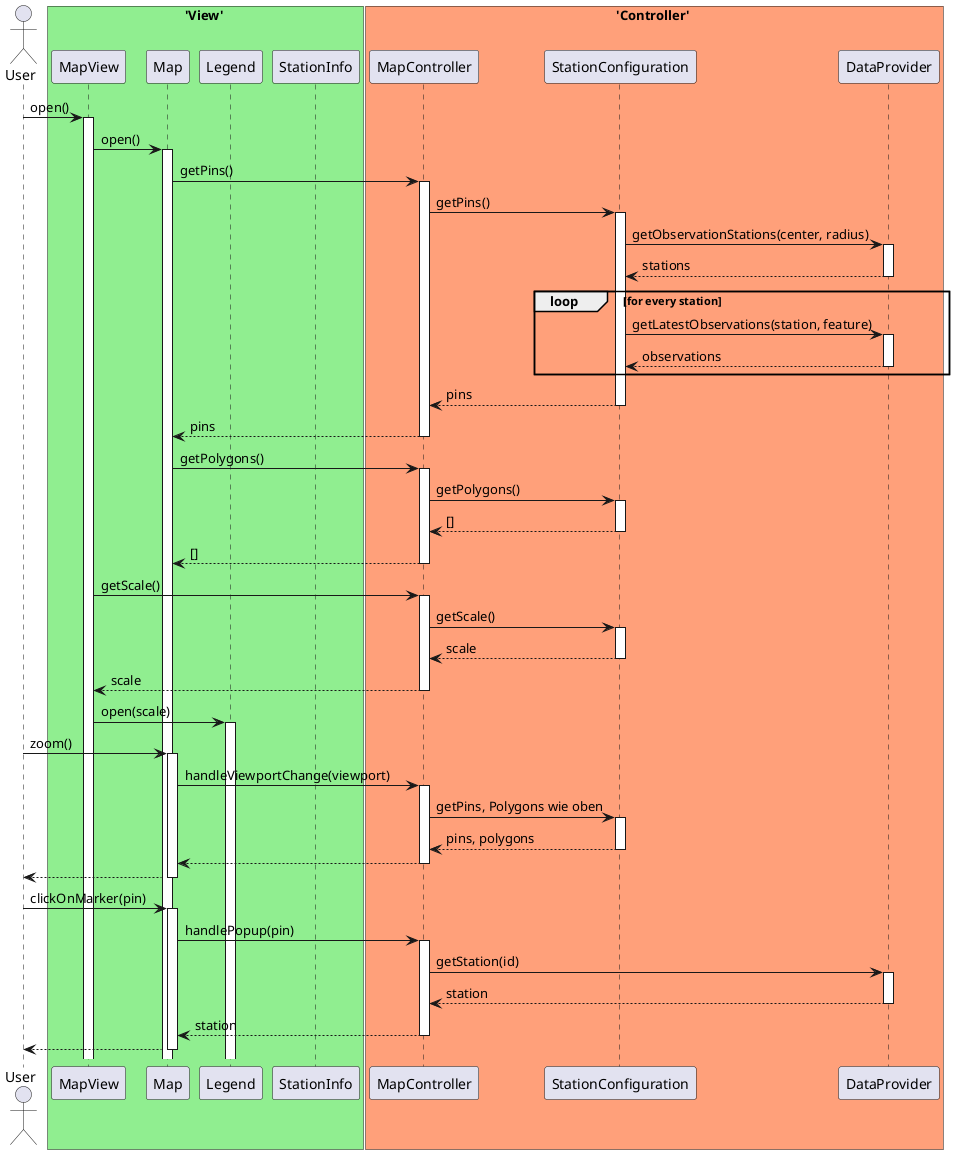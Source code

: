 @startuml MapPageScenario

actor User

box 'View' #LightGreen
participant MapView
participant Map
participant Legend 
participant StationInfo
end box

box 'Controller' #LightSalmon
participant MapController
participant StationConfiguration

participant DataProvider
end box
User -> MapView ++ : open()
MapView -> Map ++ : open()
Map -> MapController ++ : getPins()
MapController -> StationConfiguration ++ : getPins()
StationConfiguration -> DataProvider ++ : getObservationStations(center, radius)
return stations
loop for every station
StationConfiguration -> DataProvider ++ : getLatestObservations(station, feature)
return observations
end

return pins
return pins
Map -> MapController ++ : getPolygons()
MapController -> StationConfiguration ++ : getPolygons()
return []
return []
MapView -> MapController ++ : getScale()
MapController -> StationConfiguration ++ : getScale()
return scale
return scale
MapView -> Legend ++ : open(scale)

'Nutzer zoomt'
User -> Map ++ : zoom()
Map -> MapController ++ : handleViewportChange(viewport)
MapController -> StationConfiguration ++ : getPins, Polygons wie oben
return pins, polygons
return 
return

'Nutzer wählt Station'
User -> Map ++ : clickOnMarker(pin)
Map -> MapController ++ : handlePopup(pin)
MapController -> DataProvider ++ : getStation(id)
return station
return station
return
@enduml